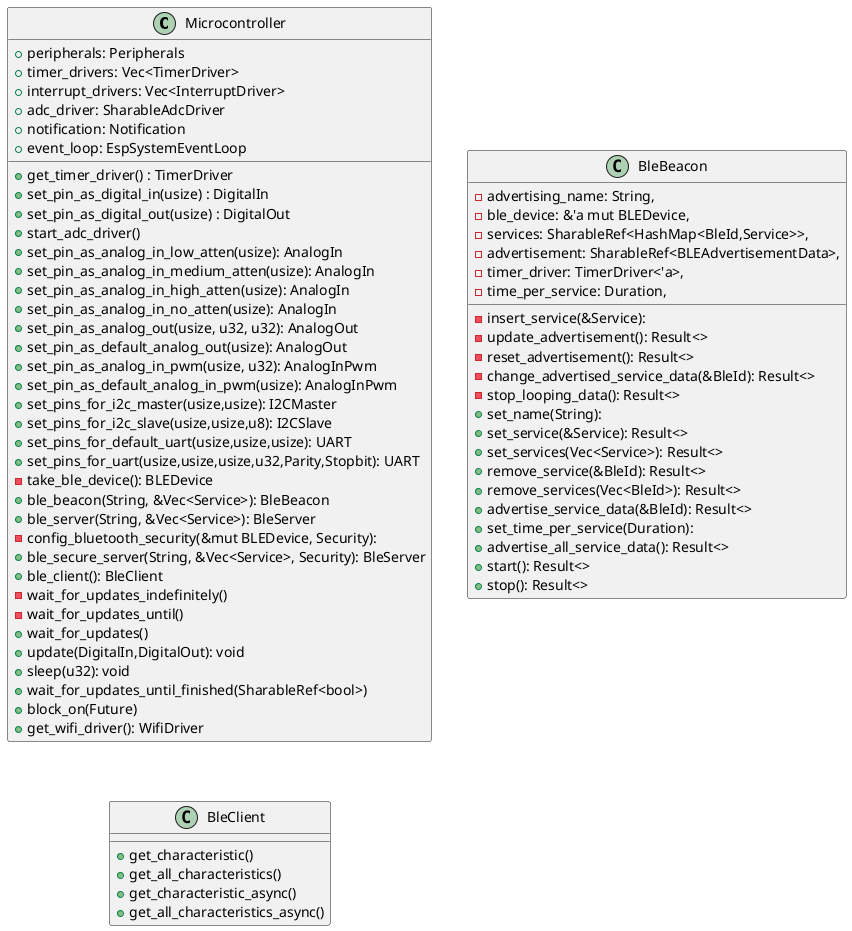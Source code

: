 @startuml Microcontroller ble

class Microcontroller {
    + peripherals: Peripherals
    + timer_drivers: Vec<TimerDriver>
    + interrupt_drivers: Vec<InterruptDriver>
    + adc_driver: SharableAdcDriver
    + notification: Notification
    + event_loop: EspSystemEventLoop
    + get_timer_driver() : TimerDriver
    + set_pin_as_digital_in(usize) : DigitalIn
    + set_pin_as_digital_out(usize) : DigitalOut
    + start_adc_driver()
    + set_pin_as_analog_in_low_atten(usize): AnalogIn
    + set_pin_as_analog_in_medium_atten(usize): AnalogIn
    + set_pin_as_analog_in_high_atten(usize): AnalogIn
    + set_pin_as_analog_in_no_atten(usize): AnalogIn
    + set_pin_as_analog_out(usize, u32, u32): AnalogOut
    + set_pin_as_default_analog_out(usize): AnalogOut
    + set_pin_as_analog_in_pwm(usize, u32): AnalogInPwm
    + set_pin_as_default_analog_in_pwm(usize): AnalogInPwm
    + set_pins_for_i2c_master(usize,usize): I2CMaster
    + set_pins_for_i2c_slave(usize,usize,u8): I2CSlave
    + set_pins_for_default_uart(usize,usize,usize): UART
    + set_pins_for_uart(usize,usize,usize,u32,Parity,Stopbit): UART
    - take_ble_device(): BLEDevice
    + ble_beacon(String, &Vec<Service>): BleBeacon
    + ble_server(String, &Vec<Service>): BleServer
    - config_bluetooth_security(&mut BLEDevice, Security): 
    + ble_secure_server(String, &Vec<Service>, Security): BleServer
    + ble_client(): BleClient
    - wait_for_updates_indefinitely()
    - wait_for_updates_until()
    + wait_for_updates()
    + update(DigitalIn,DigitalOut): void
    + sleep(u32): void
    + wait_for_updates_until_finished(SharableRef<bool>)
    + block_on(Future)
    + get_wifi_driver(): WifiDriver
}

class BleBeacon{
    - advertising_name: String,
    - ble_device: &'a mut BLEDevice,
    - services: SharableRef<HashMap<BleId,Service>>,
    - advertisement: SharableRef<BLEAdvertisementData>,
    - timer_driver: TimerDriver<'a>,
    - time_per_service: Duration,
    - insert_service(&Service):
    - update_advertisement(): Result<>
    - reset_advertisement(): Result<>
    - change_advertised_service_data(&BleId): Result<>
    - stop_looping_data(): Result<>
    + set_name(String):
    + set_service(&Service): Result<>
    + set_services(Vec<Service>): Result<>
    + remove_service(&BleId): Result<>
    + remove_services(Vec<BleId>): Result<>
    + advertise_service_data(&BleId): Result<>
    + set_time_per_service(Duration):
    + advertise_all_service_data(): Result<>
    + start(): Result<>
    + stop(): Result<>
}

class BleClient {
    + get_characteristic()
    + get_all_characteristics()
    + get_characteristic_async()
    + get_all_characteristics_async()
}




@enduml